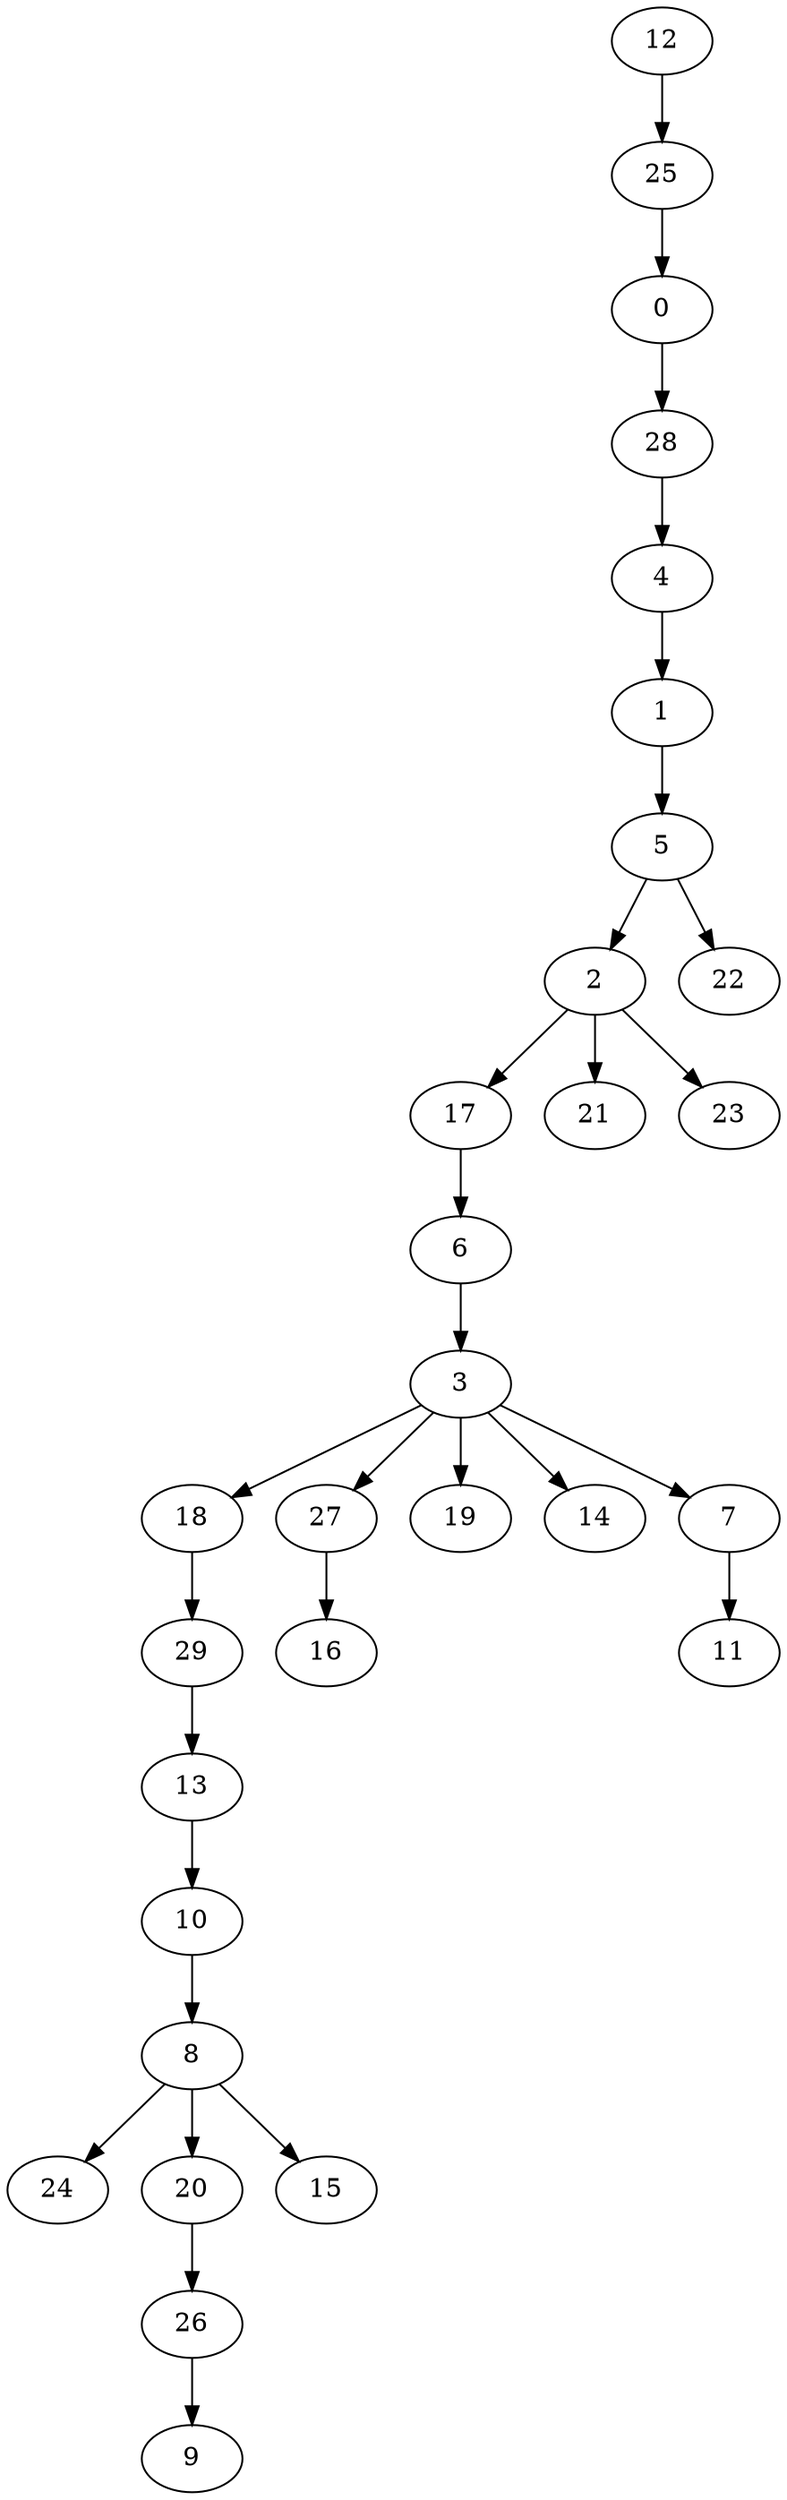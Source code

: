 digraph my_graph {
12 [label=12]
25 [label=25]
0 [label=0]
28 [label=28]
4 [label=4]
1 [label=1]
5 [label=5]
2 [label=2]
17 [label=17]
6 [label=6]
3 [label=3]
18 [label=18]
29 [label=29]
13 [label=13]
10 [label=10]
8 [label=8]
24 [label=24]
20 [label=20]
26 [label=26]
9 [label=9]
15 [label=15]
27 [label=27]
16 [label=16]
19 [label=19]
14 [label=14]
7 [label=7]
11 [label=11]
21 [label=21]
23 [label=23]
22 [label=22]
12->25
25->0
0->28
28->4
4->1
1->5
5->2
2->17
17->6
6->3
3->18
18->29
29->13
13->10
10->8
8->24
8->20
20->26
26->9
8->15
3->27
27->16
3->19
3->14
3->7
7->11
2->21
2->23
5->22
}
